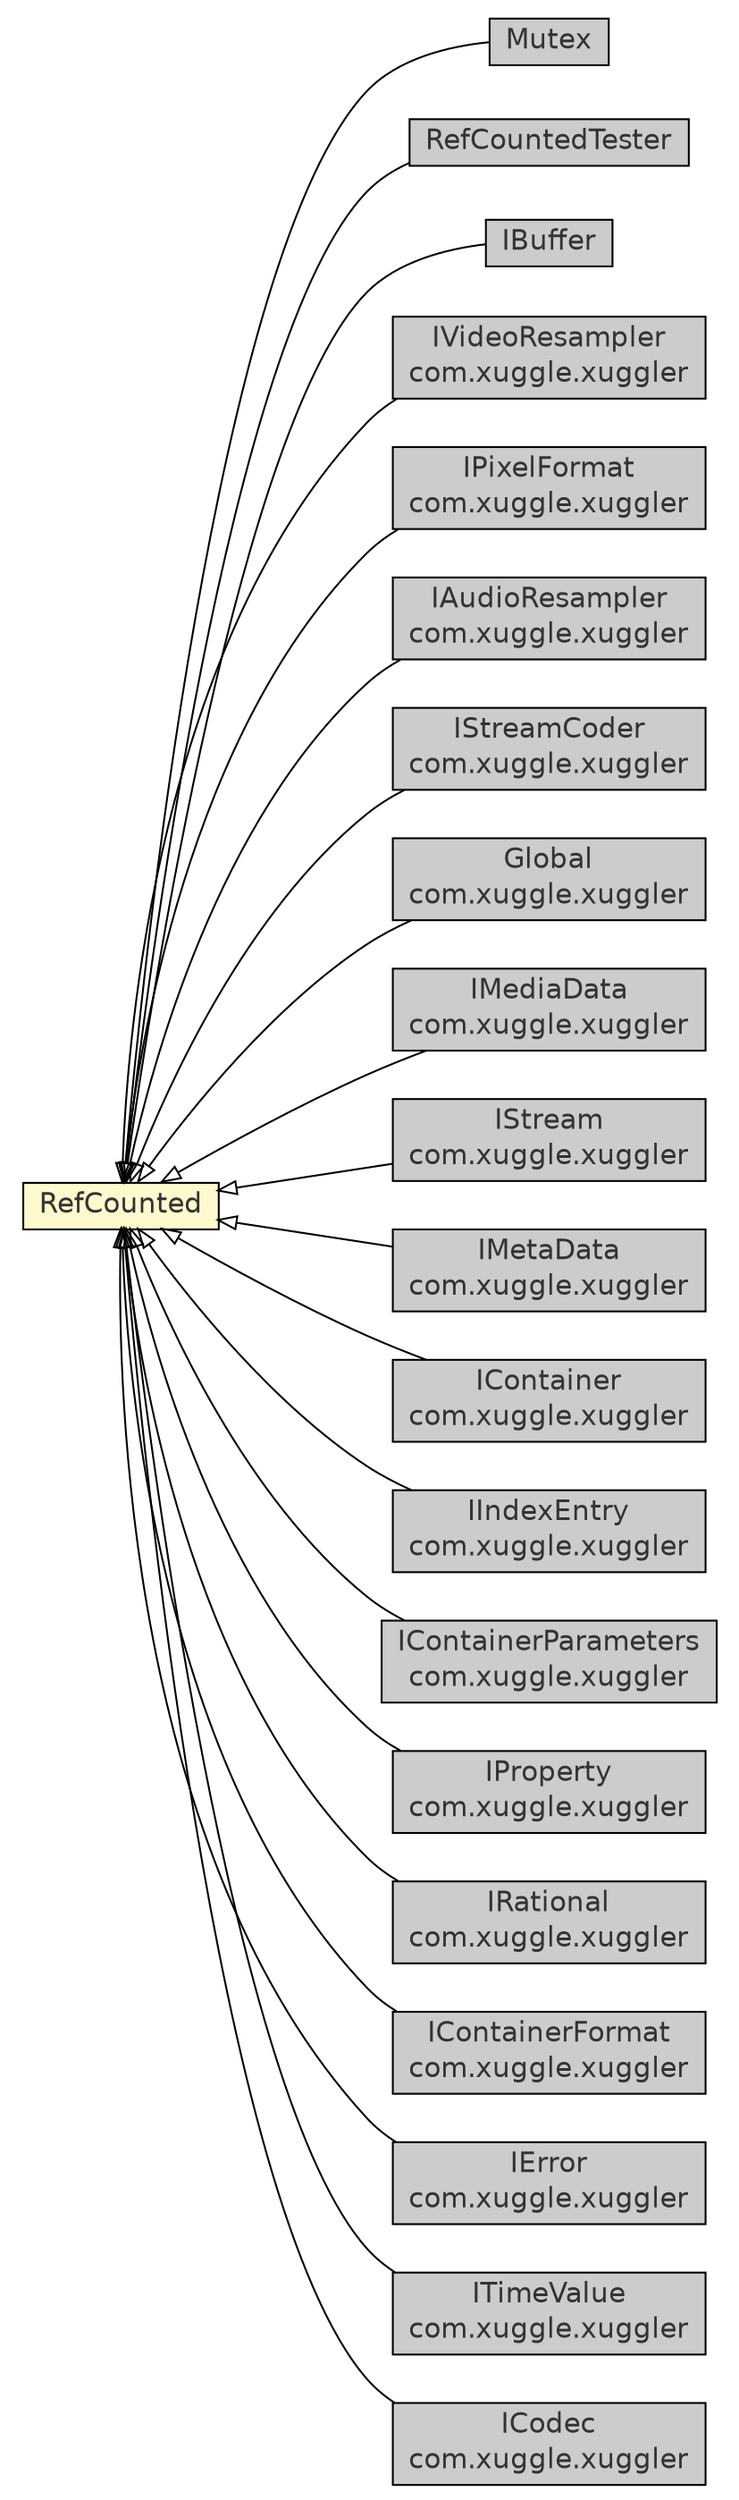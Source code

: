 #!/usr/local/bin/dot
#
# Class diagram 
# Generated by UmlGraph version 4.8 (http://www.spinellis.gr/sw/umlgraph)
#

digraph G {
	edge [fontname="Helvetica",fontsize=10,labelfontname="Helvetica",labelfontsize=10];
	node [fontname="Helvetica",fontsize=10,shape=plaintext];
	rankdir=LR;
	ranksep=1;
	// com.xuggle.ferry.Mutex
	c2514 [label=<<table border="0" cellborder="1" cellspacing="0" cellpadding="2" port="p" bgcolor="grey80" href="./Mutex.html">
		<tr><td><table border="0" cellspacing="0" cellpadding="1">
			<tr><td> Mutex </td></tr>
		</table></td></tr>
		</table>>, fontname="Helvetica", fontcolor="grey20", fontsize=15.0];
	// com.xuggle.ferry.RefCounted
	c2516 [label=<<table border="0" cellborder="1" cellspacing="0" cellpadding="2" port="p" bgcolor="lemonChiffon" href="./RefCounted.html">
		<tr><td><table border="0" cellspacing="0" cellpadding="1">
			<tr><td> RefCounted </td></tr>
		</table></td></tr>
		</table>>, fontname="Helvetica", fontcolor="grey20", fontsize=15.0];
	// com.xuggle.ferry.RefCountedTester
	c2521 [label=<<table border="0" cellborder="1" cellspacing="0" cellpadding="2" port="p" bgcolor="grey80" href="./RefCountedTester.html">
		<tr><td><table border="0" cellspacing="0" cellpadding="1">
			<tr><td> RefCountedTester </td></tr>
		</table></td></tr>
		</table>>, fontname="Helvetica", fontcolor="grey20", fontsize=15.0];
	// com.xuggle.ferry.IBuffer
	c2522 [label=<<table border="0" cellborder="1" cellspacing="0" cellpadding="2" port="p" bgcolor="grey80" href="./IBuffer.html">
		<tr><td><table border="0" cellspacing="0" cellpadding="1">
			<tr><td> IBuffer </td></tr>
		</table></td></tr>
		</table>>, fontname="Helvetica", fontcolor="grey20", fontsize=15.0];
	// com.xuggle.xuggler.IVideoResampler
	c2528 [label=<<table border="0" cellborder="1" cellspacing="0" cellpadding="2" port="p" bgcolor="grey80" href="../xuggler/IVideoResampler.html">
		<tr><td><table border="0" cellspacing="0" cellpadding="1">
			<tr><td> IVideoResampler </td></tr>
			<tr><td> com.xuggle.xuggler </td></tr>
		</table></td></tr>
		</table>>, fontname="Helvetica", fontcolor="grey20", fontsize=15.0];
	// com.xuggle.xuggler.IPixelFormat
	c2531 [label=<<table border="0" cellborder="1" cellspacing="0" cellpadding="2" port="p" bgcolor="grey80" href="../xuggler/IPixelFormat.html">
		<tr><td><table border="0" cellspacing="0" cellpadding="1">
			<tr><td> IPixelFormat </td></tr>
			<tr><td> com.xuggle.xuggler </td></tr>
		</table></td></tr>
		</table>>, fontname="Helvetica", fontcolor="grey20", fontsize=15.0];
	// com.xuggle.xuggler.IAudioResampler
	c2534 [label=<<table border="0" cellborder="1" cellspacing="0" cellpadding="2" port="p" bgcolor="grey80" href="../xuggler/IAudioResampler.html">
		<tr><td><table border="0" cellspacing="0" cellpadding="1">
			<tr><td> IAudioResampler </td></tr>
			<tr><td> com.xuggle.xuggler </td></tr>
		</table></td></tr>
		</table>>, fontname="Helvetica", fontcolor="grey20", fontsize=15.0];
	// com.xuggle.xuggler.IStreamCoder
	c2535 [label=<<table border="0" cellborder="1" cellspacing="0" cellpadding="2" port="p" bgcolor="grey80" href="../xuggler/IStreamCoder.html">
		<tr><td><table border="0" cellspacing="0" cellpadding="1">
			<tr><td> IStreamCoder </td></tr>
			<tr><td> com.xuggle.xuggler </td></tr>
		</table></td></tr>
		</table>>, fontname="Helvetica", fontcolor="grey20", fontsize=15.0];
	// com.xuggle.xuggler.Global
	c2540 [label=<<table border="0" cellborder="1" cellspacing="0" cellpadding="2" port="p" bgcolor="grey80" href="../xuggler/Global.html">
		<tr><td><table border="0" cellspacing="0" cellpadding="1">
			<tr><td> Global </td></tr>
			<tr><td> com.xuggle.xuggler </td></tr>
		</table></td></tr>
		</table>>, fontname="Helvetica", fontcolor="grey20", fontsize=15.0];
	// com.xuggle.xuggler.IMediaData
	c2542 [label=<<table border="0" cellborder="1" cellspacing="0" cellpadding="2" port="p" bgcolor="grey80" href="../xuggler/IMediaData.html">
		<tr><td><table border="0" cellspacing="0" cellpadding="1">
			<tr><td> IMediaData </td></tr>
			<tr><td> com.xuggle.xuggler </td></tr>
		</table></td></tr>
		</table>>, fontname="Helvetica", fontcolor="grey20", fontsize=15.0];
	// com.xuggle.xuggler.IStream
	c2543 [label=<<table border="0" cellborder="1" cellspacing="0" cellpadding="2" port="p" bgcolor="grey80" href="../xuggler/IStream.html">
		<tr><td><table border="0" cellspacing="0" cellpadding="1">
			<tr><td> IStream </td></tr>
			<tr><td> com.xuggle.xuggler </td></tr>
		</table></td></tr>
		</table>>, fontname="Helvetica", fontcolor="grey20", fontsize=15.0];
	// com.xuggle.xuggler.IMetaData
	c2548 [label=<<table border="0" cellborder="1" cellspacing="0" cellpadding="2" port="p" bgcolor="grey80" href="../xuggler/IMetaData.html">
		<tr><td><table border="0" cellspacing="0" cellpadding="1">
			<tr><td> IMetaData </td></tr>
			<tr><td> com.xuggle.xuggler </td></tr>
		</table></td></tr>
		</table>>, fontname="Helvetica", fontcolor="grey20", fontsize=15.0];
	// com.xuggle.xuggler.IContainer
	c2550 [label=<<table border="0" cellborder="1" cellspacing="0" cellpadding="2" port="p" bgcolor="grey80" href="../xuggler/IContainer.html">
		<tr><td><table border="0" cellspacing="0" cellpadding="1">
			<tr><td> IContainer </td></tr>
			<tr><td> com.xuggle.xuggler </td></tr>
		</table></td></tr>
		</table>>, fontname="Helvetica", fontcolor="grey20", fontsize=15.0];
	// com.xuggle.xuggler.IIndexEntry
	c2553 [label=<<table border="0" cellborder="1" cellspacing="0" cellpadding="2" port="p" bgcolor="grey80" href="../xuggler/IIndexEntry.html">
		<tr><td><table border="0" cellspacing="0" cellpadding="1">
			<tr><td> IIndexEntry </td></tr>
			<tr><td> com.xuggle.xuggler </td></tr>
		</table></td></tr>
		</table>>, fontname="Helvetica", fontcolor="grey20", fontsize=15.0];
	// com.xuggle.xuggler.IContainerParameters
	c2556 [label=<<table border="0" cellborder="1" cellspacing="0" cellpadding="2" port="p" bgcolor="grey80" href="../xuggler/IContainerParameters.html">
		<tr><td><table border="0" cellspacing="0" cellpadding="1">
			<tr><td> IContainerParameters </td></tr>
			<tr><td> com.xuggle.xuggler </td></tr>
		</table></td></tr>
		</table>>, fontname="Helvetica", fontcolor="grey20", fontsize=15.0];
	// com.xuggle.xuggler.IProperty
	c2557 [label=<<table border="0" cellborder="1" cellspacing="0" cellpadding="2" port="p" bgcolor="grey80" href="../xuggler/IProperty.html">
		<tr><td><table border="0" cellspacing="0" cellpadding="1">
			<tr><td> IProperty </td></tr>
			<tr><td> com.xuggle.xuggler </td></tr>
		</table></td></tr>
		</table>>, fontname="Helvetica", fontcolor="grey20", fontsize=15.0];
	// com.xuggle.xuggler.IRational
	c2560 [label=<<table border="0" cellborder="1" cellspacing="0" cellpadding="2" port="p" bgcolor="grey80" href="../xuggler/IRational.html">
		<tr><td><table border="0" cellspacing="0" cellpadding="1">
			<tr><td> IRational </td></tr>
			<tr><td> com.xuggle.xuggler </td></tr>
		</table></td></tr>
		</table>>, fontname="Helvetica", fontcolor="grey20", fontsize=15.0];
	// com.xuggle.xuggler.IContainerFormat
	c2562 [label=<<table border="0" cellborder="1" cellspacing="0" cellpadding="2" port="p" bgcolor="grey80" href="../xuggler/IContainerFormat.html">
		<tr><td><table border="0" cellspacing="0" cellpadding="1">
			<tr><td> IContainerFormat </td></tr>
			<tr><td> com.xuggle.xuggler </td></tr>
		</table></td></tr>
		</table>>, fontname="Helvetica", fontcolor="grey20", fontsize=15.0];
	// com.xuggle.xuggler.IError
	c2568 [label=<<table border="0" cellborder="1" cellspacing="0" cellpadding="2" port="p" bgcolor="grey80" href="../xuggler/IError.html">
		<tr><td><table border="0" cellspacing="0" cellpadding="1">
			<tr><td> IError </td></tr>
			<tr><td> com.xuggle.xuggler </td></tr>
		</table></td></tr>
		</table>>, fontname="Helvetica", fontcolor="grey20", fontsize=15.0];
	// com.xuggle.xuggler.ITimeValue
	c2573 [label=<<table border="0" cellborder="1" cellspacing="0" cellpadding="2" port="p" bgcolor="grey80" href="../xuggler/ITimeValue.html">
		<tr><td><table border="0" cellspacing="0" cellpadding="1">
			<tr><td> ITimeValue </td></tr>
			<tr><td> com.xuggle.xuggler </td></tr>
		</table></td></tr>
		</table>>, fontname="Helvetica", fontcolor="grey20", fontsize=15.0];
	// com.xuggle.xuggler.ICodec
	c2576 [label=<<table border="0" cellborder="1" cellspacing="0" cellpadding="2" port="p" bgcolor="grey80" href="../xuggler/ICodec.html">
		<tr><td><table border="0" cellspacing="0" cellpadding="1">
			<tr><td> ICodec </td></tr>
			<tr><td> com.xuggle.xuggler </td></tr>
		</table></td></tr>
		</table>>, fontname="Helvetica", fontcolor="grey20", fontsize=15.0];
	//com.xuggle.ferry.Mutex extends com.xuggle.ferry.RefCounted
	c2516:p -> c2514:p [dir=back,arrowtail=empty];
	//com.xuggle.ferry.RefCountedTester extends com.xuggle.ferry.RefCounted
	c2516:p -> c2521:p [dir=back,arrowtail=empty];
	//com.xuggle.ferry.IBuffer extends com.xuggle.ferry.RefCounted
	c2516:p -> c2522:p [dir=back,arrowtail=empty];
	//com.xuggle.xuggler.IVideoResampler extends com.xuggle.ferry.RefCounted
	c2516:p -> c2528:p [dir=back,arrowtail=empty];
	//com.xuggle.xuggler.IPixelFormat extends com.xuggle.ferry.RefCounted
	c2516:p -> c2531:p [dir=back,arrowtail=empty];
	//com.xuggle.xuggler.IAudioResampler extends com.xuggle.ferry.RefCounted
	c2516:p -> c2534:p [dir=back,arrowtail=empty];
	//com.xuggle.xuggler.IStreamCoder extends com.xuggle.ferry.RefCounted
	c2516:p -> c2535:p [dir=back,arrowtail=empty];
	//com.xuggle.xuggler.Global extends com.xuggle.ferry.RefCounted
	c2516:p -> c2540:p [dir=back,arrowtail=empty];
	//com.xuggle.xuggler.IMediaData extends com.xuggle.ferry.RefCounted
	c2516:p -> c2542:p [dir=back,arrowtail=empty];
	//com.xuggle.xuggler.IStream extends com.xuggle.ferry.RefCounted
	c2516:p -> c2543:p [dir=back,arrowtail=empty];
	//com.xuggle.xuggler.IMetaData extends com.xuggle.ferry.RefCounted
	c2516:p -> c2548:p [dir=back,arrowtail=empty];
	//com.xuggle.xuggler.IContainer extends com.xuggle.ferry.RefCounted
	c2516:p -> c2550:p [dir=back,arrowtail=empty];
	//com.xuggle.xuggler.IIndexEntry extends com.xuggle.ferry.RefCounted
	c2516:p -> c2553:p [dir=back,arrowtail=empty];
	//com.xuggle.xuggler.IContainerParameters extends com.xuggle.ferry.RefCounted
	c2516:p -> c2556:p [dir=back,arrowtail=empty];
	//com.xuggle.xuggler.IProperty extends com.xuggle.ferry.RefCounted
	c2516:p -> c2557:p [dir=back,arrowtail=empty];
	//com.xuggle.xuggler.IRational extends com.xuggle.ferry.RefCounted
	c2516:p -> c2560:p [dir=back,arrowtail=empty];
	//com.xuggle.xuggler.IContainerFormat extends com.xuggle.ferry.RefCounted
	c2516:p -> c2562:p [dir=back,arrowtail=empty];
	//com.xuggle.xuggler.IError extends com.xuggle.ferry.RefCounted
	c2516:p -> c2568:p [dir=back,arrowtail=empty];
	//com.xuggle.xuggler.ITimeValue extends com.xuggle.ferry.RefCounted
	c2516:p -> c2573:p [dir=back,arrowtail=empty];
	//com.xuggle.xuggler.ICodec extends com.xuggle.ferry.RefCounted
	c2516:p -> c2576:p [dir=back,arrowtail=empty];
}

